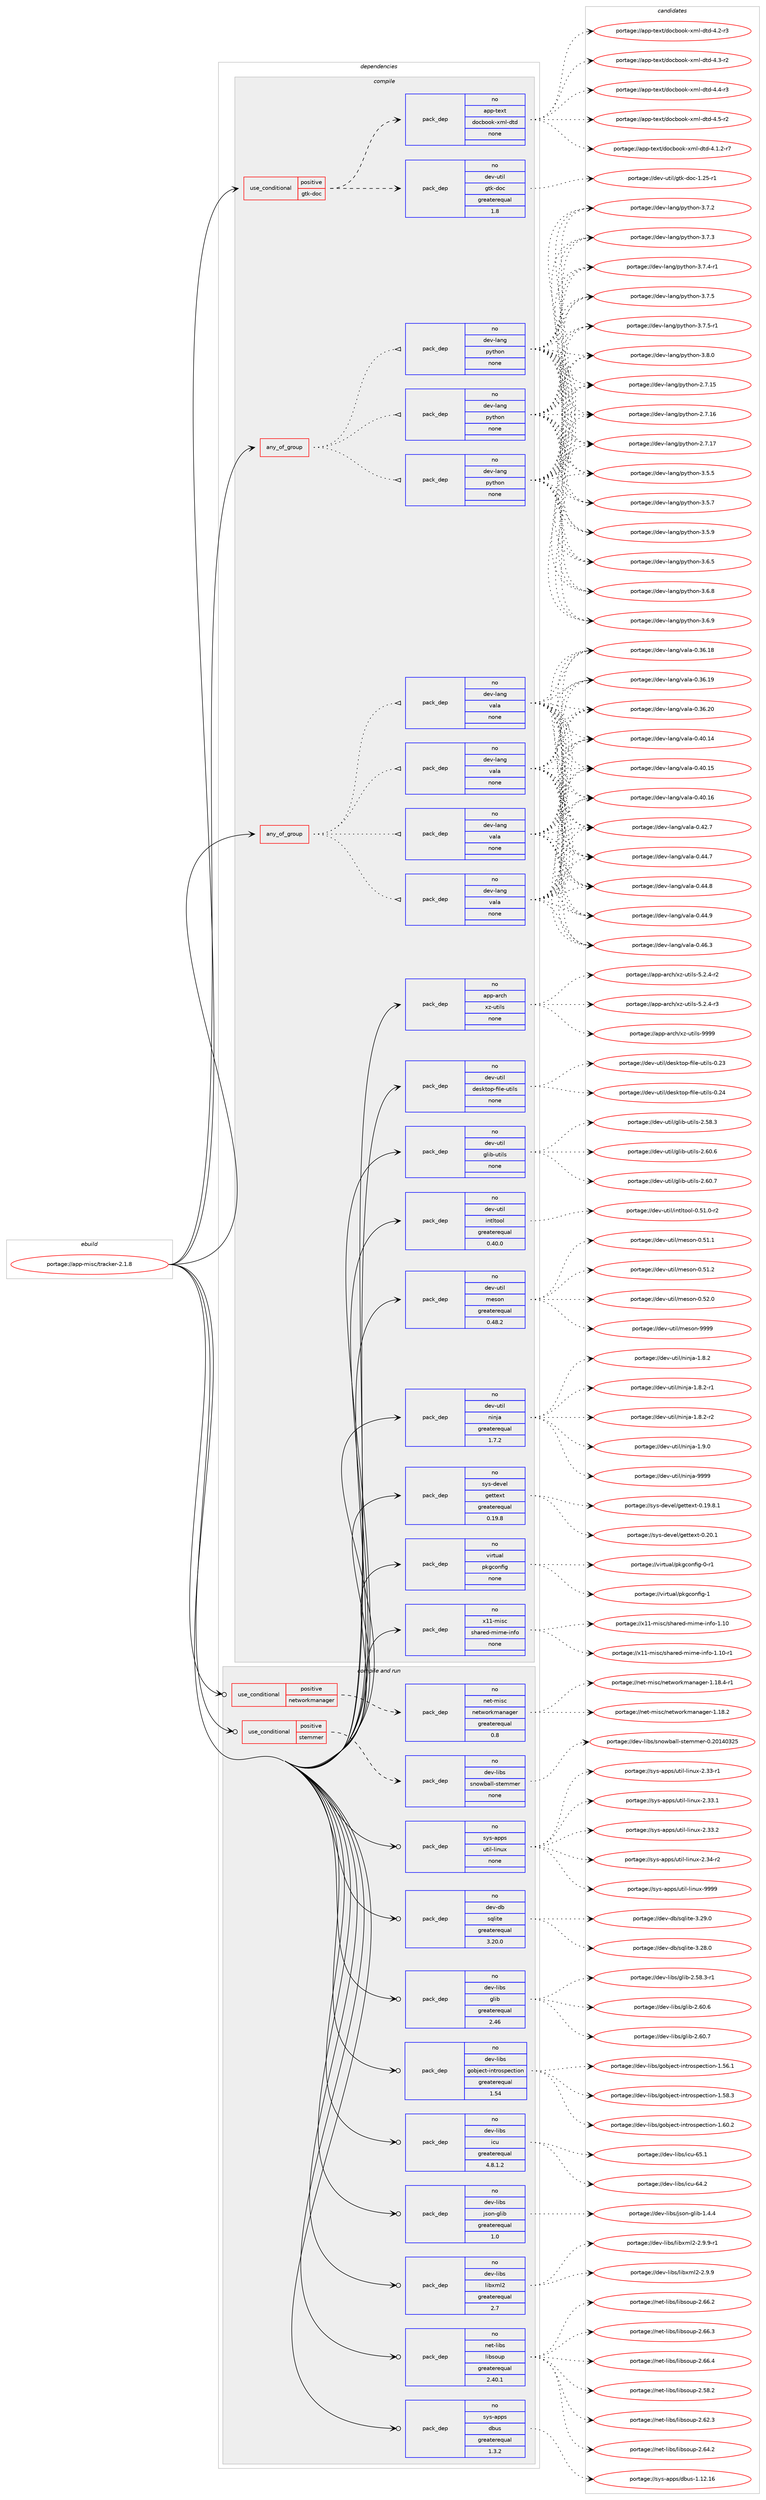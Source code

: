 digraph prolog {

# *************
# Graph options
# *************

newrank=true;
concentrate=true;
compound=true;
graph [rankdir=LR,fontname=Helvetica,fontsize=10,ranksep=1.5];#, ranksep=2.5, nodesep=0.2];
edge  [arrowhead=vee];
node  [fontname=Helvetica,fontsize=10];

# **********
# The ebuild
# **********

subgraph cluster_leftcol {
color=gray;
rank=same;
label=<<i>ebuild</i>>;
id [label="portage://app-misc/tracker-2.1.8", color=red, width=4, href="../app-misc/tracker-2.1.8.svg"];
}

# ****************
# The dependencies
# ****************

subgraph cluster_midcol {
color=gray;
label=<<i>dependencies</i>>;
subgraph cluster_compile {
fillcolor="#eeeeee";
style=filled;
label=<<i>compile</i>>;
subgraph any574 {
dependency36188 [label=<<TABLE BORDER="0" CELLBORDER="1" CELLSPACING="0" CELLPADDING="4"><TR><TD CELLPADDING="10">any_of_group</TD></TR></TABLE>>, shape=none, color=red];subgraph pack26549 {
dependency36189 [label=<<TABLE BORDER="0" CELLBORDER="1" CELLSPACING="0" CELLPADDING="4" WIDTH="220"><TR><TD ROWSPAN="6" CELLPADDING="30">pack_dep</TD></TR><TR><TD WIDTH="110">no</TD></TR><TR><TD>dev-lang</TD></TR><TR><TD>python</TD></TR><TR><TD>none</TD></TR><TR><TD></TD></TR></TABLE>>, shape=none, color=blue];
}
dependency36188:e -> dependency36189:w [weight=20,style="dotted",arrowhead="oinv"];
subgraph pack26550 {
dependency36190 [label=<<TABLE BORDER="0" CELLBORDER="1" CELLSPACING="0" CELLPADDING="4" WIDTH="220"><TR><TD ROWSPAN="6" CELLPADDING="30">pack_dep</TD></TR><TR><TD WIDTH="110">no</TD></TR><TR><TD>dev-lang</TD></TR><TR><TD>python</TD></TR><TR><TD>none</TD></TR><TR><TD></TD></TR></TABLE>>, shape=none, color=blue];
}
dependency36188:e -> dependency36190:w [weight=20,style="dotted",arrowhead="oinv"];
subgraph pack26551 {
dependency36191 [label=<<TABLE BORDER="0" CELLBORDER="1" CELLSPACING="0" CELLPADDING="4" WIDTH="220"><TR><TD ROWSPAN="6" CELLPADDING="30">pack_dep</TD></TR><TR><TD WIDTH="110">no</TD></TR><TR><TD>dev-lang</TD></TR><TR><TD>python</TD></TR><TR><TD>none</TD></TR><TR><TD></TD></TR></TABLE>>, shape=none, color=blue];
}
dependency36188:e -> dependency36191:w [weight=20,style="dotted",arrowhead="oinv"];
}
id:e -> dependency36188:w [weight=20,style="solid",arrowhead="vee"];
subgraph any575 {
dependency36192 [label=<<TABLE BORDER="0" CELLBORDER="1" CELLSPACING="0" CELLPADDING="4"><TR><TD CELLPADDING="10">any_of_group</TD></TR></TABLE>>, shape=none, color=red];subgraph pack26552 {
dependency36193 [label=<<TABLE BORDER="0" CELLBORDER="1" CELLSPACING="0" CELLPADDING="4" WIDTH="220"><TR><TD ROWSPAN="6" CELLPADDING="30">pack_dep</TD></TR><TR><TD WIDTH="110">no</TD></TR><TR><TD>dev-lang</TD></TR><TR><TD>vala</TD></TR><TR><TD>none</TD></TR><TR><TD></TD></TR></TABLE>>, shape=none, color=blue];
}
dependency36192:e -> dependency36193:w [weight=20,style="dotted",arrowhead="oinv"];
subgraph pack26553 {
dependency36194 [label=<<TABLE BORDER="0" CELLBORDER="1" CELLSPACING="0" CELLPADDING="4" WIDTH="220"><TR><TD ROWSPAN="6" CELLPADDING="30">pack_dep</TD></TR><TR><TD WIDTH="110">no</TD></TR><TR><TD>dev-lang</TD></TR><TR><TD>vala</TD></TR><TR><TD>none</TD></TR><TR><TD></TD></TR></TABLE>>, shape=none, color=blue];
}
dependency36192:e -> dependency36194:w [weight=20,style="dotted",arrowhead="oinv"];
subgraph pack26554 {
dependency36195 [label=<<TABLE BORDER="0" CELLBORDER="1" CELLSPACING="0" CELLPADDING="4" WIDTH="220"><TR><TD ROWSPAN="6" CELLPADDING="30">pack_dep</TD></TR><TR><TD WIDTH="110">no</TD></TR><TR><TD>dev-lang</TD></TR><TR><TD>vala</TD></TR><TR><TD>none</TD></TR><TR><TD></TD></TR></TABLE>>, shape=none, color=blue];
}
dependency36192:e -> dependency36195:w [weight=20,style="dotted",arrowhead="oinv"];
subgraph pack26555 {
dependency36196 [label=<<TABLE BORDER="0" CELLBORDER="1" CELLSPACING="0" CELLPADDING="4" WIDTH="220"><TR><TD ROWSPAN="6" CELLPADDING="30">pack_dep</TD></TR><TR><TD WIDTH="110">no</TD></TR><TR><TD>dev-lang</TD></TR><TR><TD>vala</TD></TR><TR><TD>none</TD></TR><TR><TD></TD></TR></TABLE>>, shape=none, color=blue];
}
dependency36192:e -> dependency36196:w [weight=20,style="dotted",arrowhead="oinv"];
}
id:e -> dependency36192:w [weight=20,style="solid",arrowhead="vee"];
subgraph cond9049 {
dependency36197 [label=<<TABLE BORDER="0" CELLBORDER="1" CELLSPACING="0" CELLPADDING="4"><TR><TD ROWSPAN="3" CELLPADDING="10">use_conditional</TD></TR><TR><TD>positive</TD></TR><TR><TD>gtk-doc</TD></TR></TABLE>>, shape=none, color=red];
subgraph pack26556 {
dependency36198 [label=<<TABLE BORDER="0" CELLBORDER="1" CELLSPACING="0" CELLPADDING="4" WIDTH="220"><TR><TD ROWSPAN="6" CELLPADDING="30">pack_dep</TD></TR><TR><TD WIDTH="110">no</TD></TR><TR><TD>dev-util</TD></TR><TR><TD>gtk-doc</TD></TR><TR><TD>greaterequal</TD></TR><TR><TD>1.8</TD></TR></TABLE>>, shape=none, color=blue];
}
dependency36197:e -> dependency36198:w [weight=20,style="dashed",arrowhead="vee"];
subgraph pack26557 {
dependency36199 [label=<<TABLE BORDER="0" CELLBORDER="1" CELLSPACING="0" CELLPADDING="4" WIDTH="220"><TR><TD ROWSPAN="6" CELLPADDING="30">pack_dep</TD></TR><TR><TD WIDTH="110">no</TD></TR><TR><TD>app-text</TD></TR><TR><TD>docbook-xml-dtd</TD></TR><TR><TD>none</TD></TR><TR><TD></TD></TR></TABLE>>, shape=none, color=blue];
}
dependency36197:e -> dependency36199:w [weight=20,style="dashed",arrowhead="vee"];
}
id:e -> dependency36197:w [weight=20,style="solid",arrowhead="vee"];
subgraph pack26558 {
dependency36200 [label=<<TABLE BORDER="0" CELLBORDER="1" CELLSPACING="0" CELLPADDING="4" WIDTH="220"><TR><TD ROWSPAN="6" CELLPADDING="30">pack_dep</TD></TR><TR><TD WIDTH="110">no</TD></TR><TR><TD>app-arch</TD></TR><TR><TD>xz-utils</TD></TR><TR><TD>none</TD></TR><TR><TD></TD></TR></TABLE>>, shape=none, color=blue];
}
id:e -> dependency36200:w [weight=20,style="solid",arrowhead="vee"];
subgraph pack26559 {
dependency36201 [label=<<TABLE BORDER="0" CELLBORDER="1" CELLSPACING="0" CELLPADDING="4" WIDTH="220"><TR><TD ROWSPAN="6" CELLPADDING="30">pack_dep</TD></TR><TR><TD WIDTH="110">no</TD></TR><TR><TD>dev-util</TD></TR><TR><TD>desktop-file-utils</TD></TR><TR><TD>none</TD></TR><TR><TD></TD></TR></TABLE>>, shape=none, color=blue];
}
id:e -> dependency36201:w [weight=20,style="solid",arrowhead="vee"];
subgraph pack26560 {
dependency36202 [label=<<TABLE BORDER="0" CELLBORDER="1" CELLSPACING="0" CELLPADDING="4" WIDTH="220"><TR><TD ROWSPAN="6" CELLPADDING="30">pack_dep</TD></TR><TR><TD WIDTH="110">no</TD></TR><TR><TD>dev-util</TD></TR><TR><TD>glib-utils</TD></TR><TR><TD>none</TD></TR><TR><TD></TD></TR></TABLE>>, shape=none, color=blue];
}
id:e -> dependency36202:w [weight=20,style="solid",arrowhead="vee"];
subgraph pack26561 {
dependency36203 [label=<<TABLE BORDER="0" CELLBORDER="1" CELLSPACING="0" CELLPADDING="4" WIDTH="220"><TR><TD ROWSPAN="6" CELLPADDING="30">pack_dep</TD></TR><TR><TD WIDTH="110">no</TD></TR><TR><TD>dev-util</TD></TR><TR><TD>intltool</TD></TR><TR><TD>greaterequal</TD></TR><TR><TD>0.40.0</TD></TR></TABLE>>, shape=none, color=blue];
}
id:e -> dependency36203:w [weight=20,style="solid",arrowhead="vee"];
subgraph pack26562 {
dependency36204 [label=<<TABLE BORDER="0" CELLBORDER="1" CELLSPACING="0" CELLPADDING="4" WIDTH="220"><TR><TD ROWSPAN="6" CELLPADDING="30">pack_dep</TD></TR><TR><TD WIDTH="110">no</TD></TR><TR><TD>dev-util</TD></TR><TR><TD>meson</TD></TR><TR><TD>greaterequal</TD></TR><TR><TD>0.48.2</TD></TR></TABLE>>, shape=none, color=blue];
}
id:e -> dependency36204:w [weight=20,style="solid",arrowhead="vee"];
subgraph pack26563 {
dependency36205 [label=<<TABLE BORDER="0" CELLBORDER="1" CELLSPACING="0" CELLPADDING="4" WIDTH="220"><TR><TD ROWSPAN="6" CELLPADDING="30">pack_dep</TD></TR><TR><TD WIDTH="110">no</TD></TR><TR><TD>dev-util</TD></TR><TR><TD>ninja</TD></TR><TR><TD>greaterequal</TD></TR><TR><TD>1.7.2</TD></TR></TABLE>>, shape=none, color=blue];
}
id:e -> dependency36205:w [weight=20,style="solid",arrowhead="vee"];
subgraph pack26564 {
dependency36206 [label=<<TABLE BORDER="0" CELLBORDER="1" CELLSPACING="0" CELLPADDING="4" WIDTH="220"><TR><TD ROWSPAN="6" CELLPADDING="30">pack_dep</TD></TR><TR><TD WIDTH="110">no</TD></TR><TR><TD>sys-devel</TD></TR><TR><TD>gettext</TD></TR><TR><TD>greaterequal</TD></TR><TR><TD>0.19.8</TD></TR></TABLE>>, shape=none, color=blue];
}
id:e -> dependency36206:w [weight=20,style="solid",arrowhead="vee"];
subgraph pack26565 {
dependency36207 [label=<<TABLE BORDER="0" CELLBORDER="1" CELLSPACING="0" CELLPADDING="4" WIDTH="220"><TR><TD ROWSPAN="6" CELLPADDING="30">pack_dep</TD></TR><TR><TD WIDTH="110">no</TD></TR><TR><TD>virtual</TD></TR><TR><TD>pkgconfig</TD></TR><TR><TD>none</TD></TR><TR><TD></TD></TR></TABLE>>, shape=none, color=blue];
}
id:e -> dependency36207:w [weight=20,style="solid",arrowhead="vee"];
subgraph pack26566 {
dependency36208 [label=<<TABLE BORDER="0" CELLBORDER="1" CELLSPACING="0" CELLPADDING="4" WIDTH="220"><TR><TD ROWSPAN="6" CELLPADDING="30">pack_dep</TD></TR><TR><TD WIDTH="110">no</TD></TR><TR><TD>x11-misc</TD></TR><TR><TD>shared-mime-info</TD></TR><TR><TD>none</TD></TR><TR><TD></TD></TR></TABLE>>, shape=none, color=blue];
}
id:e -> dependency36208:w [weight=20,style="solid",arrowhead="vee"];
}
subgraph cluster_compileandrun {
fillcolor="#eeeeee";
style=filled;
label=<<i>compile and run</i>>;
subgraph cond9050 {
dependency36209 [label=<<TABLE BORDER="0" CELLBORDER="1" CELLSPACING="0" CELLPADDING="4"><TR><TD ROWSPAN="3" CELLPADDING="10">use_conditional</TD></TR><TR><TD>positive</TD></TR><TR><TD>networkmanager</TD></TR></TABLE>>, shape=none, color=red];
subgraph pack26567 {
dependency36210 [label=<<TABLE BORDER="0" CELLBORDER="1" CELLSPACING="0" CELLPADDING="4" WIDTH="220"><TR><TD ROWSPAN="6" CELLPADDING="30">pack_dep</TD></TR><TR><TD WIDTH="110">no</TD></TR><TR><TD>net-misc</TD></TR><TR><TD>networkmanager</TD></TR><TR><TD>greaterequal</TD></TR><TR><TD>0.8</TD></TR></TABLE>>, shape=none, color=blue];
}
dependency36209:e -> dependency36210:w [weight=20,style="dashed",arrowhead="vee"];
}
id:e -> dependency36209:w [weight=20,style="solid",arrowhead="odotvee"];
subgraph cond9051 {
dependency36211 [label=<<TABLE BORDER="0" CELLBORDER="1" CELLSPACING="0" CELLPADDING="4"><TR><TD ROWSPAN="3" CELLPADDING="10">use_conditional</TD></TR><TR><TD>positive</TD></TR><TR><TD>stemmer</TD></TR></TABLE>>, shape=none, color=red];
subgraph pack26568 {
dependency36212 [label=<<TABLE BORDER="0" CELLBORDER="1" CELLSPACING="0" CELLPADDING="4" WIDTH="220"><TR><TD ROWSPAN="6" CELLPADDING="30">pack_dep</TD></TR><TR><TD WIDTH="110">no</TD></TR><TR><TD>dev-libs</TD></TR><TR><TD>snowball-stemmer</TD></TR><TR><TD>none</TD></TR><TR><TD></TD></TR></TABLE>>, shape=none, color=blue];
}
dependency36211:e -> dependency36212:w [weight=20,style="dashed",arrowhead="vee"];
}
id:e -> dependency36211:w [weight=20,style="solid",arrowhead="odotvee"];
subgraph pack26569 {
dependency36213 [label=<<TABLE BORDER="0" CELLBORDER="1" CELLSPACING="0" CELLPADDING="4" WIDTH="220"><TR><TD ROWSPAN="6" CELLPADDING="30">pack_dep</TD></TR><TR><TD WIDTH="110">no</TD></TR><TR><TD>dev-db</TD></TR><TR><TD>sqlite</TD></TR><TR><TD>greaterequal</TD></TR><TR><TD>3.20.0</TD></TR></TABLE>>, shape=none, color=blue];
}
id:e -> dependency36213:w [weight=20,style="solid",arrowhead="odotvee"];
subgraph pack26570 {
dependency36214 [label=<<TABLE BORDER="0" CELLBORDER="1" CELLSPACING="0" CELLPADDING="4" WIDTH="220"><TR><TD ROWSPAN="6" CELLPADDING="30">pack_dep</TD></TR><TR><TD WIDTH="110">no</TD></TR><TR><TD>dev-libs</TD></TR><TR><TD>glib</TD></TR><TR><TD>greaterequal</TD></TR><TR><TD>2.46</TD></TR></TABLE>>, shape=none, color=blue];
}
id:e -> dependency36214:w [weight=20,style="solid",arrowhead="odotvee"];
subgraph pack26571 {
dependency36215 [label=<<TABLE BORDER="0" CELLBORDER="1" CELLSPACING="0" CELLPADDING="4" WIDTH="220"><TR><TD ROWSPAN="6" CELLPADDING="30">pack_dep</TD></TR><TR><TD WIDTH="110">no</TD></TR><TR><TD>dev-libs</TD></TR><TR><TD>gobject-introspection</TD></TR><TR><TD>greaterequal</TD></TR><TR><TD>1.54</TD></TR></TABLE>>, shape=none, color=blue];
}
id:e -> dependency36215:w [weight=20,style="solid",arrowhead="odotvee"];
subgraph pack26572 {
dependency36216 [label=<<TABLE BORDER="0" CELLBORDER="1" CELLSPACING="0" CELLPADDING="4" WIDTH="220"><TR><TD ROWSPAN="6" CELLPADDING="30">pack_dep</TD></TR><TR><TD WIDTH="110">no</TD></TR><TR><TD>dev-libs</TD></TR><TR><TD>icu</TD></TR><TR><TD>greaterequal</TD></TR><TR><TD>4.8.1.2</TD></TR></TABLE>>, shape=none, color=blue];
}
id:e -> dependency36216:w [weight=20,style="solid",arrowhead="odotvee"];
subgraph pack26573 {
dependency36217 [label=<<TABLE BORDER="0" CELLBORDER="1" CELLSPACING="0" CELLPADDING="4" WIDTH="220"><TR><TD ROWSPAN="6" CELLPADDING="30">pack_dep</TD></TR><TR><TD WIDTH="110">no</TD></TR><TR><TD>dev-libs</TD></TR><TR><TD>json-glib</TD></TR><TR><TD>greaterequal</TD></TR><TR><TD>1.0</TD></TR></TABLE>>, shape=none, color=blue];
}
id:e -> dependency36217:w [weight=20,style="solid",arrowhead="odotvee"];
subgraph pack26574 {
dependency36218 [label=<<TABLE BORDER="0" CELLBORDER="1" CELLSPACING="0" CELLPADDING="4" WIDTH="220"><TR><TD ROWSPAN="6" CELLPADDING="30">pack_dep</TD></TR><TR><TD WIDTH="110">no</TD></TR><TR><TD>dev-libs</TD></TR><TR><TD>libxml2</TD></TR><TR><TD>greaterequal</TD></TR><TR><TD>2.7</TD></TR></TABLE>>, shape=none, color=blue];
}
id:e -> dependency36218:w [weight=20,style="solid",arrowhead="odotvee"];
subgraph pack26575 {
dependency36219 [label=<<TABLE BORDER="0" CELLBORDER="1" CELLSPACING="0" CELLPADDING="4" WIDTH="220"><TR><TD ROWSPAN="6" CELLPADDING="30">pack_dep</TD></TR><TR><TD WIDTH="110">no</TD></TR><TR><TD>net-libs</TD></TR><TR><TD>libsoup</TD></TR><TR><TD>greaterequal</TD></TR><TR><TD>2.40.1</TD></TR></TABLE>>, shape=none, color=blue];
}
id:e -> dependency36219:w [weight=20,style="solid",arrowhead="odotvee"];
subgraph pack26576 {
dependency36220 [label=<<TABLE BORDER="0" CELLBORDER="1" CELLSPACING="0" CELLPADDING="4" WIDTH="220"><TR><TD ROWSPAN="6" CELLPADDING="30">pack_dep</TD></TR><TR><TD WIDTH="110">no</TD></TR><TR><TD>sys-apps</TD></TR><TR><TD>dbus</TD></TR><TR><TD>greaterequal</TD></TR><TR><TD>1.3.2</TD></TR></TABLE>>, shape=none, color=blue];
}
id:e -> dependency36220:w [weight=20,style="solid",arrowhead="odotvee"];
subgraph pack26577 {
dependency36221 [label=<<TABLE BORDER="0" CELLBORDER="1" CELLSPACING="0" CELLPADDING="4" WIDTH="220"><TR><TD ROWSPAN="6" CELLPADDING="30">pack_dep</TD></TR><TR><TD WIDTH="110">no</TD></TR><TR><TD>sys-apps</TD></TR><TR><TD>util-linux</TD></TR><TR><TD>none</TD></TR><TR><TD></TD></TR></TABLE>>, shape=none, color=blue];
}
id:e -> dependency36221:w [weight=20,style="solid",arrowhead="odotvee"];
}
subgraph cluster_run {
fillcolor="#eeeeee";
style=filled;
label=<<i>run</i>>;
}
}

# **************
# The candidates
# **************

subgraph cluster_choices {
rank=same;
color=gray;
label=<<i>candidates</i>>;

subgraph choice26549 {
color=black;
nodesep=1;
choiceportage10010111845108971101034711212111610411111045504655464953 [label="portage://dev-lang/python-2.7.15", color=red, width=4,href="../dev-lang/python-2.7.15.svg"];
choiceportage10010111845108971101034711212111610411111045504655464954 [label="portage://dev-lang/python-2.7.16", color=red, width=4,href="../dev-lang/python-2.7.16.svg"];
choiceportage10010111845108971101034711212111610411111045504655464955 [label="portage://dev-lang/python-2.7.17", color=red, width=4,href="../dev-lang/python-2.7.17.svg"];
choiceportage100101118451089711010347112121116104111110455146534653 [label="portage://dev-lang/python-3.5.5", color=red, width=4,href="../dev-lang/python-3.5.5.svg"];
choiceportage100101118451089711010347112121116104111110455146534655 [label="portage://dev-lang/python-3.5.7", color=red, width=4,href="../dev-lang/python-3.5.7.svg"];
choiceportage100101118451089711010347112121116104111110455146534657 [label="portage://dev-lang/python-3.5.9", color=red, width=4,href="../dev-lang/python-3.5.9.svg"];
choiceportage100101118451089711010347112121116104111110455146544653 [label="portage://dev-lang/python-3.6.5", color=red, width=4,href="../dev-lang/python-3.6.5.svg"];
choiceportage100101118451089711010347112121116104111110455146544656 [label="portage://dev-lang/python-3.6.8", color=red, width=4,href="../dev-lang/python-3.6.8.svg"];
choiceportage100101118451089711010347112121116104111110455146544657 [label="portage://dev-lang/python-3.6.9", color=red, width=4,href="../dev-lang/python-3.6.9.svg"];
choiceportage100101118451089711010347112121116104111110455146554650 [label="portage://dev-lang/python-3.7.2", color=red, width=4,href="../dev-lang/python-3.7.2.svg"];
choiceportage100101118451089711010347112121116104111110455146554651 [label="portage://dev-lang/python-3.7.3", color=red, width=4,href="../dev-lang/python-3.7.3.svg"];
choiceportage1001011184510897110103471121211161041111104551465546524511449 [label="portage://dev-lang/python-3.7.4-r1", color=red, width=4,href="../dev-lang/python-3.7.4-r1.svg"];
choiceportage100101118451089711010347112121116104111110455146554653 [label="portage://dev-lang/python-3.7.5", color=red, width=4,href="../dev-lang/python-3.7.5.svg"];
choiceportage1001011184510897110103471121211161041111104551465546534511449 [label="portage://dev-lang/python-3.7.5-r1", color=red, width=4,href="../dev-lang/python-3.7.5-r1.svg"];
choiceportage100101118451089711010347112121116104111110455146564648 [label="portage://dev-lang/python-3.8.0", color=red, width=4,href="../dev-lang/python-3.8.0.svg"];
dependency36189:e -> choiceportage10010111845108971101034711212111610411111045504655464953:w [style=dotted,weight="100"];
dependency36189:e -> choiceportage10010111845108971101034711212111610411111045504655464954:w [style=dotted,weight="100"];
dependency36189:e -> choiceportage10010111845108971101034711212111610411111045504655464955:w [style=dotted,weight="100"];
dependency36189:e -> choiceportage100101118451089711010347112121116104111110455146534653:w [style=dotted,weight="100"];
dependency36189:e -> choiceportage100101118451089711010347112121116104111110455146534655:w [style=dotted,weight="100"];
dependency36189:e -> choiceportage100101118451089711010347112121116104111110455146534657:w [style=dotted,weight="100"];
dependency36189:e -> choiceportage100101118451089711010347112121116104111110455146544653:w [style=dotted,weight="100"];
dependency36189:e -> choiceportage100101118451089711010347112121116104111110455146544656:w [style=dotted,weight="100"];
dependency36189:e -> choiceportage100101118451089711010347112121116104111110455146544657:w [style=dotted,weight="100"];
dependency36189:e -> choiceportage100101118451089711010347112121116104111110455146554650:w [style=dotted,weight="100"];
dependency36189:e -> choiceportage100101118451089711010347112121116104111110455146554651:w [style=dotted,weight="100"];
dependency36189:e -> choiceportage1001011184510897110103471121211161041111104551465546524511449:w [style=dotted,weight="100"];
dependency36189:e -> choiceportage100101118451089711010347112121116104111110455146554653:w [style=dotted,weight="100"];
dependency36189:e -> choiceportage1001011184510897110103471121211161041111104551465546534511449:w [style=dotted,weight="100"];
dependency36189:e -> choiceportage100101118451089711010347112121116104111110455146564648:w [style=dotted,weight="100"];
}
subgraph choice26550 {
color=black;
nodesep=1;
choiceportage10010111845108971101034711212111610411111045504655464953 [label="portage://dev-lang/python-2.7.15", color=red, width=4,href="../dev-lang/python-2.7.15.svg"];
choiceportage10010111845108971101034711212111610411111045504655464954 [label="portage://dev-lang/python-2.7.16", color=red, width=4,href="../dev-lang/python-2.7.16.svg"];
choiceportage10010111845108971101034711212111610411111045504655464955 [label="portage://dev-lang/python-2.7.17", color=red, width=4,href="../dev-lang/python-2.7.17.svg"];
choiceportage100101118451089711010347112121116104111110455146534653 [label="portage://dev-lang/python-3.5.5", color=red, width=4,href="../dev-lang/python-3.5.5.svg"];
choiceportage100101118451089711010347112121116104111110455146534655 [label="portage://dev-lang/python-3.5.7", color=red, width=4,href="../dev-lang/python-3.5.7.svg"];
choiceportage100101118451089711010347112121116104111110455146534657 [label="portage://dev-lang/python-3.5.9", color=red, width=4,href="../dev-lang/python-3.5.9.svg"];
choiceportage100101118451089711010347112121116104111110455146544653 [label="portage://dev-lang/python-3.6.5", color=red, width=4,href="../dev-lang/python-3.6.5.svg"];
choiceportage100101118451089711010347112121116104111110455146544656 [label="portage://dev-lang/python-3.6.8", color=red, width=4,href="../dev-lang/python-3.6.8.svg"];
choiceportage100101118451089711010347112121116104111110455146544657 [label="portage://dev-lang/python-3.6.9", color=red, width=4,href="../dev-lang/python-3.6.9.svg"];
choiceportage100101118451089711010347112121116104111110455146554650 [label="portage://dev-lang/python-3.7.2", color=red, width=4,href="../dev-lang/python-3.7.2.svg"];
choiceportage100101118451089711010347112121116104111110455146554651 [label="portage://dev-lang/python-3.7.3", color=red, width=4,href="../dev-lang/python-3.7.3.svg"];
choiceportage1001011184510897110103471121211161041111104551465546524511449 [label="portage://dev-lang/python-3.7.4-r1", color=red, width=4,href="../dev-lang/python-3.7.4-r1.svg"];
choiceportage100101118451089711010347112121116104111110455146554653 [label="portage://dev-lang/python-3.7.5", color=red, width=4,href="../dev-lang/python-3.7.5.svg"];
choiceportage1001011184510897110103471121211161041111104551465546534511449 [label="portage://dev-lang/python-3.7.5-r1", color=red, width=4,href="../dev-lang/python-3.7.5-r1.svg"];
choiceportage100101118451089711010347112121116104111110455146564648 [label="portage://dev-lang/python-3.8.0", color=red, width=4,href="../dev-lang/python-3.8.0.svg"];
dependency36190:e -> choiceportage10010111845108971101034711212111610411111045504655464953:w [style=dotted,weight="100"];
dependency36190:e -> choiceportage10010111845108971101034711212111610411111045504655464954:w [style=dotted,weight="100"];
dependency36190:e -> choiceportage10010111845108971101034711212111610411111045504655464955:w [style=dotted,weight="100"];
dependency36190:e -> choiceportage100101118451089711010347112121116104111110455146534653:w [style=dotted,weight="100"];
dependency36190:e -> choiceportage100101118451089711010347112121116104111110455146534655:w [style=dotted,weight="100"];
dependency36190:e -> choiceportage100101118451089711010347112121116104111110455146534657:w [style=dotted,weight="100"];
dependency36190:e -> choiceportage100101118451089711010347112121116104111110455146544653:w [style=dotted,weight="100"];
dependency36190:e -> choiceportage100101118451089711010347112121116104111110455146544656:w [style=dotted,weight="100"];
dependency36190:e -> choiceportage100101118451089711010347112121116104111110455146544657:w [style=dotted,weight="100"];
dependency36190:e -> choiceportage100101118451089711010347112121116104111110455146554650:w [style=dotted,weight="100"];
dependency36190:e -> choiceportage100101118451089711010347112121116104111110455146554651:w [style=dotted,weight="100"];
dependency36190:e -> choiceportage1001011184510897110103471121211161041111104551465546524511449:w [style=dotted,weight="100"];
dependency36190:e -> choiceportage100101118451089711010347112121116104111110455146554653:w [style=dotted,weight="100"];
dependency36190:e -> choiceportage1001011184510897110103471121211161041111104551465546534511449:w [style=dotted,weight="100"];
dependency36190:e -> choiceportage100101118451089711010347112121116104111110455146564648:w [style=dotted,weight="100"];
}
subgraph choice26551 {
color=black;
nodesep=1;
choiceportage10010111845108971101034711212111610411111045504655464953 [label="portage://dev-lang/python-2.7.15", color=red, width=4,href="../dev-lang/python-2.7.15.svg"];
choiceportage10010111845108971101034711212111610411111045504655464954 [label="portage://dev-lang/python-2.7.16", color=red, width=4,href="../dev-lang/python-2.7.16.svg"];
choiceportage10010111845108971101034711212111610411111045504655464955 [label="portage://dev-lang/python-2.7.17", color=red, width=4,href="../dev-lang/python-2.7.17.svg"];
choiceportage100101118451089711010347112121116104111110455146534653 [label="portage://dev-lang/python-3.5.5", color=red, width=4,href="../dev-lang/python-3.5.5.svg"];
choiceportage100101118451089711010347112121116104111110455146534655 [label="portage://dev-lang/python-3.5.7", color=red, width=4,href="../dev-lang/python-3.5.7.svg"];
choiceportage100101118451089711010347112121116104111110455146534657 [label="portage://dev-lang/python-3.5.9", color=red, width=4,href="../dev-lang/python-3.5.9.svg"];
choiceportage100101118451089711010347112121116104111110455146544653 [label="portage://dev-lang/python-3.6.5", color=red, width=4,href="../dev-lang/python-3.6.5.svg"];
choiceportage100101118451089711010347112121116104111110455146544656 [label="portage://dev-lang/python-3.6.8", color=red, width=4,href="../dev-lang/python-3.6.8.svg"];
choiceportage100101118451089711010347112121116104111110455146544657 [label="portage://dev-lang/python-3.6.9", color=red, width=4,href="../dev-lang/python-3.6.9.svg"];
choiceportage100101118451089711010347112121116104111110455146554650 [label="portage://dev-lang/python-3.7.2", color=red, width=4,href="../dev-lang/python-3.7.2.svg"];
choiceportage100101118451089711010347112121116104111110455146554651 [label="portage://dev-lang/python-3.7.3", color=red, width=4,href="../dev-lang/python-3.7.3.svg"];
choiceportage1001011184510897110103471121211161041111104551465546524511449 [label="portage://dev-lang/python-3.7.4-r1", color=red, width=4,href="../dev-lang/python-3.7.4-r1.svg"];
choiceportage100101118451089711010347112121116104111110455146554653 [label="portage://dev-lang/python-3.7.5", color=red, width=4,href="../dev-lang/python-3.7.5.svg"];
choiceportage1001011184510897110103471121211161041111104551465546534511449 [label="portage://dev-lang/python-3.7.5-r1", color=red, width=4,href="../dev-lang/python-3.7.5-r1.svg"];
choiceportage100101118451089711010347112121116104111110455146564648 [label="portage://dev-lang/python-3.8.0", color=red, width=4,href="../dev-lang/python-3.8.0.svg"];
dependency36191:e -> choiceportage10010111845108971101034711212111610411111045504655464953:w [style=dotted,weight="100"];
dependency36191:e -> choiceportage10010111845108971101034711212111610411111045504655464954:w [style=dotted,weight="100"];
dependency36191:e -> choiceportage10010111845108971101034711212111610411111045504655464955:w [style=dotted,weight="100"];
dependency36191:e -> choiceportage100101118451089711010347112121116104111110455146534653:w [style=dotted,weight="100"];
dependency36191:e -> choiceportage100101118451089711010347112121116104111110455146534655:w [style=dotted,weight="100"];
dependency36191:e -> choiceportage100101118451089711010347112121116104111110455146534657:w [style=dotted,weight="100"];
dependency36191:e -> choiceportage100101118451089711010347112121116104111110455146544653:w [style=dotted,weight="100"];
dependency36191:e -> choiceportage100101118451089711010347112121116104111110455146544656:w [style=dotted,weight="100"];
dependency36191:e -> choiceportage100101118451089711010347112121116104111110455146544657:w [style=dotted,weight="100"];
dependency36191:e -> choiceportage100101118451089711010347112121116104111110455146554650:w [style=dotted,weight="100"];
dependency36191:e -> choiceportage100101118451089711010347112121116104111110455146554651:w [style=dotted,weight="100"];
dependency36191:e -> choiceportage1001011184510897110103471121211161041111104551465546524511449:w [style=dotted,weight="100"];
dependency36191:e -> choiceportage100101118451089711010347112121116104111110455146554653:w [style=dotted,weight="100"];
dependency36191:e -> choiceportage1001011184510897110103471121211161041111104551465546534511449:w [style=dotted,weight="100"];
dependency36191:e -> choiceportage100101118451089711010347112121116104111110455146564648:w [style=dotted,weight="100"];
}
subgraph choice26552 {
color=black;
nodesep=1;
choiceportage10010111845108971101034711897108974548465154464956 [label="portage://dev-lang/vala-0.36.18", color=red, width=4,href="../dev-lang/vala-0.36.18.svg"];
choiceportage10010111845108971101034711897108974548465154464957 [label="portage://dev-lang/vala-0.36.19", color=red, width=4,href="../dev-lang/vala-0.36.19.svg"];
choiceportage10010111845108971101034711897108974548465154465048 [label="portage://dev-lang/vala-0.36.20", color=red, width=4,href="../dev-lang/vala-0.36.20.svg"];
choiceportage10010111845108971101034711897108974548465248464952 [label="portage://dev-lang/vala-0.40.14", color=red, width=4,href="../dev-lang/vala-0.40.14.svg"];
choiceportage10010111845108971101034711897108974548465248464953 [label="portage://dev-lang/vala-0.40.15", color=red, width=4,href="../dev-lang/vala-0.40.15.svg"];
choiceportage10010111845108971101034711897108974548465248464954 [label="portage://dev-lang/vala-0.40.16", color=red, width=4,href="../dev-lang/vala-0.40.16.svg"];
choiceportage100101118451089711010347118971089745484652504655 [label="portage://dev-lang/vala-0.42.7", color=red, width=4,href="../dev-lang/vala-0.42.7.svg"];
choiceportage100101118451089711010347118971089745484652524655 [label="portage://dev-lang/vala-0.44.7", color=red, width=4,href="../dev-lang/vala-0.44.7.svg"];
choiceportage100101118451089711010347118971089745484652524656 [label="portage://dev-lang/vala-0.44.8", color=red, width=4,href="../dev-lang/vala-0.44.8.svg"];
choiceportage100101118451089711010347118971089745484652524657 [label="portage://dev-lang/vala-0.44.9", color=red, width=4,href="../dev-lang/vala-0.44.9.svg"];
choiceportage100101118451089711010347118971089745484652544651 [label="portage://dev-lang/vala-0.46.3", color=red, width=4,href="../dev-lang/vala-0.46.3.svg"];
dependency36193:e -> choiceportage10010111845108971101034711897108974548465154464956:w [style=dotted,weight="100"];
dependency36193:e -> choiceportage10010111845108971101034711897108974548465154464957:w [style=dotted,weight="100"];
dependency36193:e -> choiceportage10010111845108971101034711897108974548465154465048:w [style=dotted,weight="100"];
dependency36193:e -> choiceportage10010111845108971101034711897108974548465248464952:w [style=dotted,weight="100"];
dependency36193:e -> choiceportage10010111845108971101034711897108974548465248464953:w [style=dotted,weight="100"];
dependency36193:e -> choiceportage10010111845108971101034711897108974548465248464954:w [style=dotted,weight="100"];
dependency36193:e -> choiceportage100101118451089711010347118971089745484652504655:w [style=dotted,weight="100"];
dependency36193:e -> choiceportage100101118451089711010347118971089745484652524655:w [style=dotted,weight="100"];
dependency36193:e -> choiceportage100101118451089711010347118971089745484652524656:w [style=dotted,weight="100"];
dependency36193:e -> choiceportage100101118451089711010347118971089745484652524657:w [style=dotted,weight="100"];
dependency36193:e -> choiceportage100101118451089711010347118971089745484652544651:w [style=dotted,weight="100"];
}
subgraph choice26553 {
color=black;
nodesep=1;
choiceportage10010111845108971101034711897108974548465154464956 [label="portage://dev-lang/vala-0.36.18", color=red, width=4,href="../dev-lang/vala-0.36.18.svg"];
choiceportage10010111845108971101034711897108974548465154464957 [label="portage://dev-lang/vala-0.36.19", color=red, width=4,href="../dev-lang/vala-0.36.19.svg"];
choiceportage10010111845108971101034711897108974548465154465048 [label="portage://dev-lang/vala-0.36.20", color=red, width=4,href="../dev-lang/vala-0.36.20.svg"];
choiceportage10010111845108971101034711897108974548465248464952 [label="portage://dev-lang/vala-0.40.14", color=red, width=4,href="../dev-lang/vala-0.40.14.svg"];
choiceportage10010111845108971101034711897108974548465248464953 [label="portage://dev-lang/vala-0.40.15", color=red, width=4,href="../dev-lang/vala-0.40.15.svg"];
choiceportage10010111845108971101034711897108974548465248464954 [label="portage://dev-lang/vala-0.40.16", color=red, width=4,href="../dev-lang/vala-0.40.16.svg"];
choiceportage100101118451089711010347118971089745484652504655 [label="portage://dev-lang/vala-0.42.7", color=red, width=4,href="../dev-lang/vala-0.42.7.svg"];
choiceportage100101118451089711010347118971089745484652524655 [label="portage://dev-lang/vala-0.44.7", color=red, width=4,href="../dev-lang/vala-0.44.7.svg"];
choiceportage100101118451089711010347118971089745484652524656 [label="portage://dev-lang/vala-0.44.8", color=red, width=4,href="../dev-lang/vala-0.44.8.svg"];
choiceportage100101118451089711010347118971089745484652524657 [label="portage://dev-lang/vala-0.44.9", color=red, width=4,href="../dev-lang/vala-0.44.9.svg"];
choiceportage100101118451089711010347118971089745484652544651 [label="portage://dev-lang/vala-0.46.3", color=red, width=4,href="../dev-lang/vala-0.46.3.svg"];
dependency36194:e -> choiceportage10010111845108971101034711897108974548465154464956:w [style=dotted,weight="100"];
dependency36194:e -> choiceportage10010111845108971101034711897108974548465154464957:w [style=dotted,weight="100"];
dependency36194:e -> choiceportage10010111845108971101034711897108974548465154465048:w [style=dotted,weight="100"];
dependency36194:e -> choiceportage10010111845108971101034711897108974548465248464952:w [style=dotted,weight="100"];
dependency36194:e -> choiceportage10010111845108971101034711897108974548465248464953:w [style=dotted,weight="100"];
dependency36194:e -> choiceportage10010111845108971101034711897108974548465248464954:w [style=dotted,weight="100"];
dependency36194:e -> choiceportage100101118451089711010347118971089745484652504655:w [style=dotted,weight="100"];
dependency36194:e -> choiceportage100101118451089711010347118971089745484652524655:w [style=dotted,weight="100"];
dependency36194:e -> choiceportage100101118451089711010347118971089745484652524656:w [style=dotted,weight="100"];
dependency36194:e -> choiceportage100101118451089711010347118971089745484652524657:w [style=dotted,weight="100"];
dependency36194:e -> choiceportage100101118451089711010347118971089745484652544651:w [style=dotted,weight="100"];
}
subgraph choice26554 {
color=black;
nodesep=1;
choiceportage10010111845108971101034711897108974548465154464956 [label="portage://dev-lang/vala-0.36.18", color=red, width=4,href="../dev-lang/vala-0.36.18.svg"];
choiceportage10010111845108971101034711897108974548465154464957 [label="portage://dev-lang/vala-0.36.19", color=red, width=4,href="../dev-lang/vala-0.36.19.svg"];
choiceportage10010111845108971101034711897108974548465154465048 [label="portage://dev-lang/vala-0.36.20", color=red, width=4,href="../dev-lang/vala-0.36.20.svg"];
choiceportage10010111845108971101034711897108974548465248464952 [label="portage://dev-lang/vala-0.40.14", color=red, width=4,href="../dev-lang/vala-0.40.14.svg"];
choiceportage10010111845108971101034711897108974548465248464953 [label="portage://dev-lang/vala-0.40.15", color=red, width=4,href="../dev-lang/vala-0.40.15.svg"];
choiceportage10010111845108971101034711897108974548465248464954 [label="portage://dev-lang/vala-0.40.16", color=red, width=4,href="../dev-lang/vala-0.40.16.svg"];
choiceportage100101118451089711010347118971089745484652504655 [label="portage://dev-lang/vala-0.42.7", color=red, width=4,href="../dev-lang/vala-0.42.7.svg"];
choiceportage100101118451089711010347118971089745484652524655 [label="portage://dev-lang/vala-0.44.7", color=red, width=4,href="../dev-lang/vala-0.44.7.svg"];
choiceportage100101118451089711010347118971089745484652524656 [label="portage://dev-lang/vala-0.44.8", color=red, width=4,href="../dev-lang/vala-0.44.8.svg"];
choiceportage100101118451089711010347118971089745484652524657 [label="portage://dev-lang/vala-0.44.9", color=red, width=4,href="../dev-lang/vala-0.44.9.svg"];
choiceportage100101118451089711010347118971089745484652544651 [label="portage://dev-lang/vala-0.46.3", color=red, width=4,href="../dev-lang/vala-0.46.3.svg"];
dependency36195:e -> choiceportage10010111845108971101034711897108974548465154464956:w [style=dotted,weight="100"];
dependency36195:e -> choiceportage10010111845108971101034711897108974548465154464957:w [style=dotted,weight="100"];
dependency36195:e -> choiceportage10010111845108971101034711897108974548465154465048:w [style=dotted,weight="100"];
dependency36195:e -> choiceportage10010111845108971101034711897108974548465248464952:w [style=dotted,weight="100"];
dependency36195:e -> choiceportage10010111845108971101034711897108974548465248464953:w [style=dotted,weight="100"];
dependency36195:e -> choiceportage10010111845108971101034711897108974548465248464954:w [style=dotted,weight="100"];
dependency36195:e -> choiceportage100101118451089711010347118971089745484652504655:w [style=dotted,weight="100"];
dependency36195:e -> choiceportage100101118451089711010347118971089745484652524655:w [style=dotted,weight="100"];
dependency36195:e -> choiceportage100101118451089711010347118971089745484652524656:w [style=dotted,weight="100"];
dependency36195:e -> choiceportage100101118451089711010347118971089745484652524657:w [style=dotted,weight="100"];
dependency36195:e -> choiceportage100101118451089711010347118971089745484652544651:w [style=dotted,weight="100"];
}
subgraph choice26555 {
color=black;
nodesep=1;
choiceportage10010111845108971101034711897108974548465154464956 [label="portage://dev-lang/vala-0.36.18", color=red, width=4,href="../dev-lang/vala-0.36.18.svg"];
choiceportage10010111845108971101034711897108974548465154464957 [label="portage://dev-lang/vala-0.36.19", color=red, width=4,href="../dev-lang/vala-0.36.19.svg"];
choiceportage10010111845108971101034711897108974548465154465048 [label="portage://dev-lang/vala-0.36.20", color=red, width=4,href="../dev-lang/vala-0.36.20.svg"];
choiceportage10010111845108971101034711897108974548465248464952 [label="portage://dev-lang/vala-0.40.14", color=red, width=4,href="../dev-lang/vala-0.40.14.svg"];
choiceportage10010111845108971101034711897108974548465248464953 [label="portage://dev-lang/vala-0.40.15", color=red, width=4,href="../dev-lang/vala-0.40.15.svg"];
choiceportage10010111845108971101034711897108974548465248464954 [label="portage://dev-lang/vala-0.40.16", color=red, width=4,href="../dev-lang/vala-0.40.16.svg"];
choiceportage100101118451089711010347118971089745484652504655 [label="portage://dev-lang/vala-0.42.7", color=red, width=4,href="../dev-lang/vala-0.42.7.svg"];
choiceportage100101118451089711010347118971089745484652524655 [label="portage://dev-lang/vala-0.44.7", color=red, width=4,href="../dev-lang/vala-0.44.7.svg"];
choiceportage100101118451089711010347118971089745484652524656 [label="portage://dev-lang/vala-0.44.8", color=red, width=4,href="../dev-lang/vala-0.44.8.svg"];
choiceportage100101118451089711010347118971089745484652524657 [label="portage://dev-lang/vala-0.44.9", color=red, width=4,href="../dev-lang/vala-0.44.9.svg"];
choiceportage100101118451089711010347118971089745484652544651 [label="portage://dev-lang/vala-0.46.3", color=red, width=4,href="../dev-lang/vala-0.46.3.svg"];
dependency36196:e -> choiceportage10010111845108971101034711897108974548465154464956:w [style=dotted,weight="100"];
dependency36196:e -> choiceportage10010111845108971101034711897108974548465154464957:w [style=dotted,weight="100"];
dependency36196:e -> choiceportage10010111845108971101034711897108974548465154465048:w [style=dotted,weight="100"];
dependency36196:e -> choiceportage10010111845108971101034711897108974548465248464952:w [style=dotted,weight="100"];
dependency36196:e -> choiceportage10010111845108971101034711897108974548465248464953:w [style=dotted,weight="100"];
dependency36196:e -> choiceportage10010111845108971101034711897108974548465248464954:w [style=dotted,weight="100"];
dependency36196:e -> choiceportage100101118451089711010347118971089745484652504655:w [style=dotted,weight="100"];
dependency36196:e -> choiceportage100101118451089711010347118971089745484652524655:w [style=dotted,weight="100"];
dependency36196:e -> choiceportage100101118451089711010347118971089745484652524656:w [style=dotted,weight="100"];
dependency36196:e -> choiceportage100101118451089711010347118971089745484652524657:w [style=dotted,weight="100"];
dependency36196:e -> choiceportage100101118451089711010347118971089745484652544651:w [style=dotted,weight="100"];
}
subgraph choice26556 {
color=black;
nodesep=1;
choiceportage1001011184511711610510847103116107451001119945494650534511449 [label="portage://dev-util/gtk-doc-1.25-r1", color=red, width=4,href="../dev-util/gtk-doc-1.25-r1.svg"];
dependency36198:e -> choiceportage1001011184511711610510847103116107451001119945494650534511449:w [style=dotted,weight="100"];
}
subgraph choice26557 {
color=black;
nodesep=1;
choiceportage971121124511610112011647100111999811111110745120109108451001161004552464946504511455 [label="portage://app-text/docbook-xml-dtd-4.1.2-r7", color=red, width=4,href="../app-text/docbook-xml-dtd-4.1.2-r7.svg"];
choiceportage97112112451161011201164710011199981111111074512010910845100116100455246504511451 [label="portage://app-text/docbook-xml-dtd-4.2-r3", color=red, width=4,href="../app-text/docbook-xml-dtd-4.2-r3.svg"];
choiceportage97112112451161011201164710011199981111111074512010910845100116100455246514511450 [label="portage://app-text/docbook-xml-dtd-4.3-r2", color=red, width=4,href="../app-text/docbook-xml-dtd-4.3-r2.svg"];
choiceportage97112112451161011201164710011199981111111074512010910845100116100455246524511451 [label="portage://app-text/docbook-xml-dtd-4.4-r3", color=red, width=4,href="../app-text/docbook-xml-dtd-4.4-r3.svg"];
choiceportage97112112451161011201164710011199981111111074512010910845100116100455246534511450 [label="portage://app-text/docbook-xml-dtd-4.5-r2", color=red, width=4,href="../app-text/docbook-xml-dtd-4.5-r2.svg"];
dependency36199:e -> choiceportage971121124511610112011647100111999811111110745120109108451001161004552464946504511455:w [style=dotted,weight="100"];
dependency36199:e -> choiceportage97112112451161011201164710011199981111111074512010910845100116100455246504511451:w [style=dotted,weight="100"];
dependency36199:e -> choiceportage97112112451161011201164710011199981111111074512010910845100116100455246514511450:w [style=dotted,weight="100"];
dependency36199:e -> choiceportage97112112451161011201164710011199981111111074512010910845100116100455246524511451:w [style=dotted,weight="100"];
dependency36199:e -> choiceportage97112112451161011201164710011199981111111074512010910845100116100455246534511450:w [style=dotted,weight="100"];
}
subgraph choice26558 {
color=black;
nodesep=1;
choiceportage9711211245971149910447120122451171161051081154553465046524511450 [label="portage://app-arch/xz-utils-5.2.4-r2", color=red, width=4,href="../app-arch/xz-utils-5.2.4-r2.svg"];
choiceportage9711211245971149910447120122451171161051081154553465046524511451 [label="portage://app-arch/xz-utils-5.2.4-r3", color=red, width=4,href="../app-arch/xz-utils-5.2.4-r3.svg"];
choiceportage9711211245971149910447120122451171161051081154557575757 [label="portage://app-arch/xz-utils-9999", color=red, width=4,href="../app-arch/xz-utils-9999.svg"];
dependency36200:e -> choiceportage9711211245971149910447120122451171161051081154553465046524511450:w [style=dotted,weight="100"];
dependency36200:e -> choiceportage9711211245971149910447120122451171161051081154553465046524511451:w [style=dotted,weight="100"];
dependency36200:e -> choiceportage9711211245971149910447120122451171161051081154557575757:w [style=dotted,weight="100"];
}
subgraph choice26559 {
color=black;
nodesep=1;
choiceportage100101118451171161051084710010111510711611111245102105108101451171161051081154548465051 [label="portage://dev-util/desktop-file-utils-0.23", color=red, width=4,href="../dev-util/desktop-file-utils-0.23.svg"];
choiceportage100101118451171161051084710010111510711611111245102105108101451171161051081154548465052 [label="portage://dev-util/desktop-file-utils-0.24", color=red, width=4,href="../dev-util/desktop-file-utils-0.24.svg"];
dependency36201:e -> choiceportage100101118451171161051084710010111510711611111245102105108101451171161051081154548465051:w [style=dotted,weight="100"];
dependency36201:e -> choiceportage100101118451171161051084710010111510711611111245102105108101451171161051081154548465052:w [style=dotted,weight="100"];
}
subgraph choice26560 {
color=black;
nodesep=1;
choiceportage1001011184511711610510847103108105984511711610510811545504653564651 [label="portage://dev-util/glib-utils-2.58.3", color=red, width=4,href="../dev-util/glib-utils-2.58.3.svg"];
choiceportage1001011184511711610510847103108105984511711610510811545504654484654 [label="portage://dev-util/glib-utils-2.60.6", color=red, width=4,href="../dev-util/glib-utils-2.60.6.svg"];
choiceportage1001011184511711610510847103108105984511711610510811545504654484655 [label="portage://dev-util/glib-utils-2.60.7", color=red, width=4,href="../dev-util/glib-utils-2.60.7.svg"];
dependency36202:e -> choiceportage1001011184511711610510847103108105984511711610510811545504653564651:w [style=dotted,weight="100"];
dependency36202:e -> choiceportage1001011184511711610510847103108105984511711610510811545504654484654:w [style=dotted,weight="100"];
dependency36202:e -> choiceportage1001011184511711610510847103108105984511711610510811545504654484655:w [style=dotted,weight="100"];
}
subgraph choice26561 {
color=black;
nodesep=1;
choiceportage1001011184511711610510847105110116108116111111108454846534946484511450 [label="portage://dev-util/intltool-0.51.0-r2", color=red, width=4,href="../dev-util/intltool-0.51.0-r2.svg"];
dependency36203:e -> choiceportage1001011184511711610510847105110116108116111111108454846534946484511450:w [style=dotted,weight="100"];
}
subgraph choice26562 {
color=black;
nodesep=1;
choiceportage100101118451171161051084710910111511111045484653494649 [label="portage://dev-util/meson-0.51.1", color=red, width=4,href="../dev-util/meson-0.51.1.svg"];
choiceportage100101118451171161051084710910111511111045484653494650 [label="portage://dev-util/meson-0.51.2", color=red, width=4,href="../dev-util/meson-0.51.2.svg"];
choiceportage100101118451171161051084710910111511111045484653504648 [label="portage://dev-util/meson-0.52.0", color=red, width=4,href="../dev-util/meson-0.52.0.svg"];
choiceportage10010111845117116105108471091011151111104557575757 [label="portage://dev-util/meson-9999", color=red, width=4,href="../dev-util/meson-9999.svg"];
dependency36204:e -> choiceportage100101118451171161051084710910111511111045484653494649:w [style=dotted,weight="100"];
dependency36204:e -> choiceportage100101118451171161051084710910111511111045484653494650:w [style=dotted,weight="100"];
dependency36204:e -> choiceportage100101118451171161051084710910111511111045484653504648:w [style=dotted,weight="100"];
dependency36204:e -> choiceportage10010111845117116105108471091011151111104557575757:w [style=dotted,weight="100"];
}
subgraph choice26563 {
color=black;
nodesep=1;
choiceportage100101118451171161051084711010511010697454946564650 [label="portage://dev-util/ninja-1.8.2", color=red, width=4,href="../dev-util/ninja-1.8.2.svg"];
choiceportage1001011184511711610510847110105110106974549465646504511449 [label="portage://dev-util/ninja-1.8.2-r1", color=red, width=4,href="../dev-util/ninja-1.8.2-r1.svg"];
choiceportage1001011184511711610510847110105110106974549465646504511450 [label="portage://dev-util/ninja-1.8.2-r2", color=red, width=4,href="../dev-util/ninja-1.8.2-r2.svg"];
choiceportage100101118451171161051084711010511010697454946574648 [label="portage://dev-util/ninja-1.9.0", color=red, width=4,href="../dev-util/ninja-1.9.0.svg"];
choiceportage1001011184511711610510847110105110106974557575757 [label="portage://dev-util/ninja-9999", color=red, width=4,href="../dev-util/ninja-9999.svg"];
dependency36205:e -> choiceportage100101118451171161051084711010511010697454946564650:w [style=dotted,weight="100"];
dependency36205:e -> choiceportage1001011184511711610510847110105110106974549465646504511449:w [style=dotted,weight="100"];
dependency36205:e -> choiceportage1001011184511711610510847110105110106974549465646504511450:w [style=dotted,weight="100"];
dependency36205:e -> choiceportage100101118451171161051084711010511010697454946574648:w [style=dotted,weight="100"];
dependency36205:e -> choiceportage1001011184511711610510847110105110106974557575757:w [style=dotted,weight="100"];
}
subgraph choice26564 {
color=black;
nodesep=1;
choiceportage1151211154510010111810110847103101116116101120116454846495746564649 [label="portage://sys-devel/gettext-0.19.8.1", color=red, width=4,href="../sys-devel/gettext-0.19.8.1.svg"];
choiceportage115121115451001011181011084710310111611610112011645484650484649 [label="portage://sys-devel/gettext-0.20.1", color=red, width=4,href="../sys-devel/gettext-0.20.1.svg"];
dependency36206:e -> choiceportage1151211154510010111810110847103101116116101120116454846495746564649:w [style=dotted,weight="100"];
dependency36206:e -> choiceportage115121115451001011181011084710310111611610112011645484650484649:w [style=dotted,weight="100"];
}
subgraph choice26565 {
color=black;
nodesep=1;
choiceportage11810511411611797108471121071039911111010210510345484511449 [label="portage://virtual/pkgconfig-0-r1", color=red, width=4,href="../virtual/pkgconfig-0-r1.svg"];
choiceportage1181051141161179710847112107103991111101021051034549 [label="portage://virtual/pkgconfig-1", color=red, width=4,href="../virtual/pkgconfig-1.svg"];
dependency36207:e -> choiceportage11810511411611797108471121071039911111010210510345484511449:w [style=dotted,weight="100"];
dependency36207:e -> choiceportage1181051141161179710847112107103991111101021051034549:w [style=dotted,weight="100"];
}
subgraph choice26566 {
color=black;
nodesep=1;
choiceportage12049494510910511599471151049711410110045109105109101451051101021114549464948 [label="portage://x11-misc/shared-mime-info-1.10", color=red, width=4,href="../x11-misc/shared-mime-info-1.10.svg"];
choiceportage120494945109105115994711510497114101100451091051091014510511010211145494649484511449 [label="portage://x11-misc/shared-mime-info-1.10-r1", color=red, width=4,href="../x11-misc/shared-mime-info-1.10-r1.svg"];
dependency36208:e -> choiceportage12049494510910511599471151049711410110045109105109101451051101021114549464948:w [style=dotted,weight="100"];
dependency36208:e -> choiceportage120494945109105115994711510497114101100451091051091014510511010211145494649484511449:w [style=dotted,weight="100"];
}
subgraph choice26567 {
color=black;
nodesep=1;
choiceportage110101116451091051159947110101116119111114107109971109710310111445494649564650 [label="portage://net-misc/networkmanager-1.18.2", color=red, width=4,href="../net-misc/networkmanager-1.18.2.svg"];
choiceportage1101011164510910511599471101011161191111141071099711097103101114454946495646524511449 [label="portage://net-misc/networkmanager-1.18.4-r1", color=red, width=4,href="../net-misc/networkmanager-1.18.4-r1.svg"];
dependency36210:e -> choiceportage110101116451091051159947110101116119111114107109971109710310111445494649564650:w [style=dotted,weight="100"];
dependency36210:e -> choiceportage1101011164510910511599471101011161191111141071099711097103101114454946495646524511449:w [style=dotted,weight="100"];
}
subgraph choice26568 {
color=black;
nodesep=1;
choiceportage1001011184510810598115471151101111199897108108451151161011091091011144548465048495248515053 [label="portage://dev-libs/snowball-stemmer-0.20140325", color=red, width=4,href="../dev-libs/snowball-stemmer-0.20140325.svg"];
dependency36212:e -> choiceportage1001011184510810598115471151101111199897108108451151161011091091011144548465048495248515053:w [style=dotted,weight="100"];
}
subgraph choice26569 {
color=black;
nodesep=1;
choiceportage10010111845100984711511310810511610145514650564648 [label="portage://dev-db/sqlite-3.28.0", color=red, width=4,href="../dev-db/sqlite-3.28.0.svg"];
choiceportage10010111845100984711511310810511610145514650574648 [label="portage://dev-db/sqlite-3.29.0", color=red, width=4,href="../dev-db/sqlite-3.29.0.svg"];
dependency36213:e -> choiceportage10010111845100984711511310810511610145514650564648:w [style=dotted,weight="100"];
dependency36213:e -> choiceportage10010111845100984711511310810511610145514650574648:w [style=dotted,weight="100"];
}
subgraph choice26570 {
color=black;
nodesep=1;
choiceportage10010111845108105981154710310810598455046535646514511449 [label="portage://dev-libs/glib-2.58.3-r1", color=red, width=4,href="../dev-libs/glib-2.58.3-r1.svg"];
choiceportage1001011184510810598115471031081059845504654484654 [label="portage://dev-libs/glib-2.60.6", color=red, width=4,href="../dev-libs/glib-2.60.6.svg"];
choiceportage1001011184510810598115471031081059845504654484655 [label="portage://dev-libs/glib-2.60.7", color=red, width=4,href="../dev-libs/glib-2.60.7.svg"];
dependency36214:e -> choiceportage10010111845108105981154710310810598455046535646514511449:w [style=dotted,weight="100"];
dependency36214:e -> choiceportage1001011184510810598115471031081059845504654484654:w [style=dotted,weight="100"];
dependency36214:e -> choiceportage1001011184510810598115471031081059845504654484655:w [style=dotted,weight="100"];
}
subgraph choice26571 {
color=black;
nodesep=1;
choiceportage1001011184510810598115471031119810610199116451051101161141111151121019911610511111045494653544649 [label="portage://dev-libs/gobject-introspection-1.56.1", color=red, width=4,href="../dev-libs/gobject-introspection-1.56.1.svg"];
choiceportage1001011184510810598115471031119810610199116451051101161141111151121019911610511111045494653564651 [label="portage://dev-libs/gobject-introspection-1.58.3", color=red, width=4,href="../dev-libs/gobject-introspection-1.58.3.svg"];
choiceportage1001011184510810598115471031119810610199116451051101161141111151121019911610511111045494654484650 [label="portage://dev-libs/gobject-introspection-1.60.2", color=red, width=4,href="../dev-libs/gobject-introspection-1.60.2.svg"];
dependency36215:e -> choiceportage1001011184510810598115471031119810610199116451051101161141111151121019911610511111045494653544649:w [style=dotted,weight="100"];
dependency36215:e -> choiceportage1001011184510810598115471031119810610199116451051101161141111151121019911610511111045494653564651:w [style=dotted,weight="100"];
dependency36215:e -> choiceportage1001011184510810598115471031119810610199116451051101161141111151121019911610511111045494654484650:w [style=dotted,weight="100"];
}
subgraph choice26572 {
color=black;
nodesep=1;
choiceportage100101118451081059811547105991174554524650 [label="portage://dev-libs/icu-64.2", color=red, width=4,href="../dev-libs/icu-64.2.svg"];
choiceportage100101118451081059811547105991174554534649 [label="portage://dev-libs/icu-65.1", color=red, width=4,href="../dev-libs/icu-65.1.svg"];
dependency36216:e -> choiceportage100101118451081059811547105991174554524650:w [style=dotted,weight="100"];
dependency36216:e -> choiceportage100101118451081059811547105991174554534649:w [style=dotted,weight="100"];
}
subgraph choice26573 {
color=black;
nodesep=1;
choiceportage1001011184510810598115471061151111104510310810598454946524652 [label="portage://dev-libs/json-glib-1.4.4", color=red, width=4,href="../dev-libs/json-glib-1.4.4.svg"];
dependency36217:e -> choiceportage1001011184510810598115471061151111104510310810598454946524652:w [style=dotted,weight="100"];
}
subgraph choice26574 {
color=black;
nodesep=1;
choiceportage1001011184510810598115471081059812010910850455046574657 [label="portage://dev-libs/libxml2-2.9.9", color=red, width=4,href="../dev-libs/libxml2-2.9.9.svg"];
choiceportage10010111845108105981154710810598120109108504550465746574511449 [label="portage://dev-libs/libxml2-2.9.9-r1", color=red, width=4,href="../dev-libs/libxml2-2.9.9-r1.svg"];
dependency36218:e -> choiceportage1001011184510810598115471081059812010910850455046574657:w [style=dotted,weight="100"];
dependency36218:e -> choiceportage10010111845108105981154710810598120109108504550465746574511449:w [style=dotted,weight="100"];
}
subgraph choice26575 {
color=black;
nodesep=1;
choiceportage1101011164510810598115471081059811511111711245504653564650 [label="portage://net-libs/libsoup-2.58.2", color=red, width=4,href="../net-libs/libsoup-2.58.2.svg"];
choiceportage1101011164510810598115471081059811511111711245504654504651 [label="portage://net-libs/libsoup-2.62.3", color=red, width=4,href="../net-libs/libsoup-2.62.3.svg"];
choiceportage1101011164510810598115471081059811511111711245504654524650 [label="portage://net-libs/libsoup-2.64.2", color=red, width=4,href="../net-libs/libsoup-2.64.2.svg"];
choiceportage1101011164510810598115471081059811511111711245504654544650 [label="portage://net-libs/libsoup-2.66.2", color=red, width=4,href="../net-libs/libsoup-2.66.2.svg"];
choiceportage1101011164510810598115471081059811511111711245504654544651 [label="portage://net-libs/libsoup-2.66.3", color=red, width=4,href="../net-libs/libsoup-2.66.3.svg"];
choiceportage1101011164510810598115471081059811511111711245504654544652 [label="portage://net-libs/libsoup-2.66.4", color=red, width=4,href="../net-libs/libsoup-2.66.4.svg"];
dependency36219:e -> choiceportage1101011164510810598115471081059811511111711245504653564650:w [style=dotted,weight="100"];
dependency36219:e -> choiceportage1101011164510810598115471081059811511111711245504654504651:w [style=dotted,weight="100"];
dependency36219:e -> choiceportage1101011164510810598115471081059811511111711245504654524650:w [style=dotted,weight="100"];
dependency36219:e -> choiceportage1101011164510810598115471081059811511111711245504654544650:w [style=dotted,weight="100"];
dependency36219:e -> choiceportage1101011164510810598115471081059811511111711245504654544651:w [style=dotted,weight="100"];
dependency36219:e -> choiceportage1101011164510810598115471081059811511111711245504654544652:w [style=dotted,weight="100"];
}
subgraph choice26576 {
color=black;
nodesep=1;
choiceportage115121115459711211211547100981171154549464950464954 [label="portage://sys-apps/dbus-1.12.16", color=red, width=4,href="../sys-apps/dbus-1.12.16.svg"];
dependency36220:e -> choiceportage115121115459711211211547100981171154549464950464954:w [style=dotted,weight="100"];
}
subgraph choice26577 {
color=black;
nodesep=1;
choiceportage1151211154597112112115471171161051084510810511011712045504651514511449 [label="portage://sys-apps/util-linux-2.33-r1", color=red, width=4,href="../sys-apps/util-linux-2.33-r1.svg"];
choiceportage1151211154597112112115471171161051084510810511011712045504651514649 [label="portage://sys-apps/util-linux-2.33.1", color=red, width=4,href="../sys-apps/util-linux-2.33.1.svg"];
choiceportage1151211154597112112115471171161051084510810511011712045504651514650 [label="portage://sys-apps/util-linux-2.33.2", color=red, width=4,href="../sys-apps/util-linux-2.33.2.svg"];
choiceportage1151211154597112112115471171161051084510810511011712045504651524511450 [label="portage://sys-apps/util-linux-2.34-r2", color=red, width=4,href="../sys-apps/util-linux-2.34-r2.svg"];
choiceportage115121115459711211211547117116105108451081051101171204557575757 [label="portage://sys-apps/util-linux-9999", color=red, width=4,href="../sys-apps/util-linux-9999.svg"];
dependency36221:e -> choiceportage1151211154597112112115471171161051084510810511011712045504651514511449:w [style=dotted,weight="100"];
dependency36221:e -> choiceportage1151211154597112112115471171161051084510810511011712045504651514649:w [style=dotted,weight="100"];
dependency36221:e -> choiceportage1151211154597112112115471171161051084510810511011712045504651514650:w [style=dotted,weight="100"];
dependency36221:e -> choiceportage1151211154597112112115471171161051084510810511011712045504651524511450:w [style=dotted,weight="100"];
dependency36221:e -> choiceportage115121115459711211211547117116105108451081051101171204557575757:w [style=dotted,weight="100"];
}
}

}
